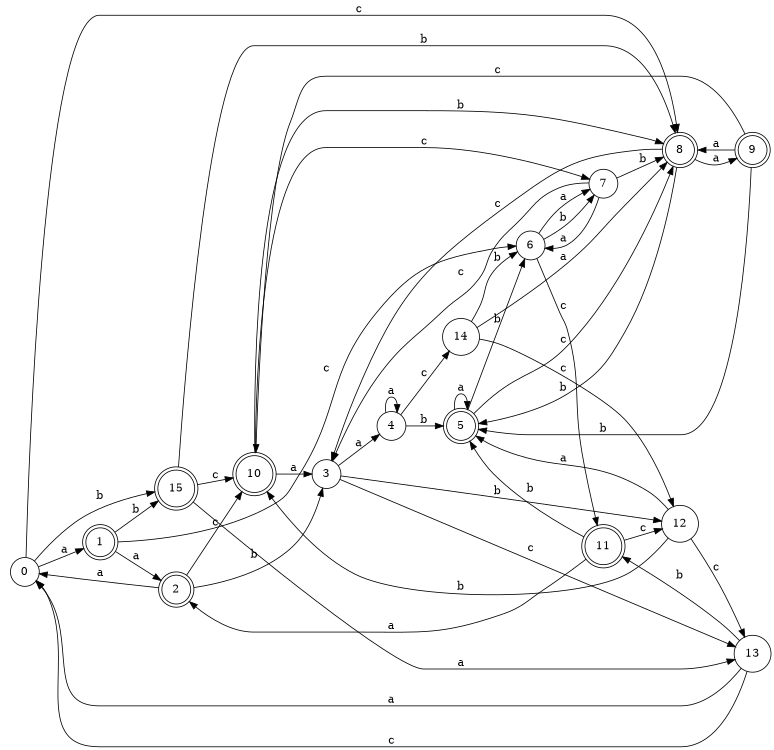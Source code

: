 digraph n13_2 {
__start0 [label="" shape="none"];

rankdir=LR;
size="8,5";

s0 [style="filled", color="black", fillcolor="white" shape="circle", label="0"];
s1 [style="rounded,filled", color="black", fillcolor="white" shape="doublecircle", label="1"];
s2 [style="rounded,filled", color="black", fillcolor="white" shape="doublecircle", label="2"];
s3 [style="filled", color="black", fillcolor="white" shape="circle", label="3"];
s4 [style="filled", color="black", fillcolor="white" shape="circle", label="4"];
s5 [style="rounded,filled", color="black", fillcolor="white" shape="doublecircle", label="5"];
s6 [style="filled", color="black", fillcolor="white" shape="circle", label="6"];
s7 [style="filled", color="black", fillcolor="white" shape="circle", label="7"];
s8 [style="rounded,filled", color="black", fillcolor="white" shape="doublecircle", label="8"];
s9 [style="rounded,filled", color="black", fillcolor="white" shape="doublecircle", label="9"];
s10 [style="rounded,filled", color="black", fillcolor="white" shape="doublecircle", label="10"];
s11 [style="rounded,filled", color="black", fillcolor="white" shape="doublecircle", label="11"];
s12 [style="filled", color="black", fillcolor="white" shape="circle", label="12"];
s13 [style="filled", color="black", fillcolor="white" shape="circle", label="13"];
s14 [style="filled", color="black", fillcolor="white" shape="circle", label="14"];
s15 [style="rounded,filled", color="black", fillcolor="white" shape="doublecircle", label="15"];
s0 -> s1 [label="a"];
s0 -> s15 [label="b"];
s0 -> s8 [label="c"];
s1 -> s2 [label="a"];
s1 -> s15 [label="b"];
s1 -> s6 [label="c"];
s2 -> s0 [label="a"];
s2 -> s3 [label="b"];
s2 -> s10 [label="c"];
s3 -> s4 [label="a"];
s3 -> s12 [label="b"];
s3 -> s13 [label="c"];
s4 -> s4 [label="a"];
s4 -> s5 [label="b"];
s4 -> s14 [label="c"];
s5 -> s5 [label="a"];
s5 -> s6 [label="b"];
s5 -> s8 [label="c"];
s6 -> s7 [label="a"];
s6 -> s7 [label="b"];
s6 -> s11 [label="c"];
s7 -> s6 [label="a"];
s7 -> s8 [label="b"];
s7 -> s3 [label="c"];
s8 -> s9 [label="a"];
s8 -> s5 [label="b"];
s8 -> s3 [label="c"];
s9 -> s8 [label="a"];
s9 -> s5 [label="b"];
s9 -> s10 [label="c"];
s10 -> s3 [label="a"];
s10 -> s8 [label="b"];
s10 -> s7 [label="c"];
s11 -> s2 [label="a"];
s11 -> s5 [label="b"];
s11 -> s12 [label="c"];
s12 -> s5 [label="a"];
s12 -> s10 [label="b"];
s12 -> s13 [label="c"];
s13 -> s0 [label="a"];
s13 -> s11 [label="b"];
s13 -> s0 [label="c"];
s14 -> s8 [label="a"];
s14 -> s6 [label="b"];
s14 -> s12 [label="c"];
s15 -> s13 [label="a"];
s15 -> s8 [label="b"];
s15 -> s10 [label="c"];

}